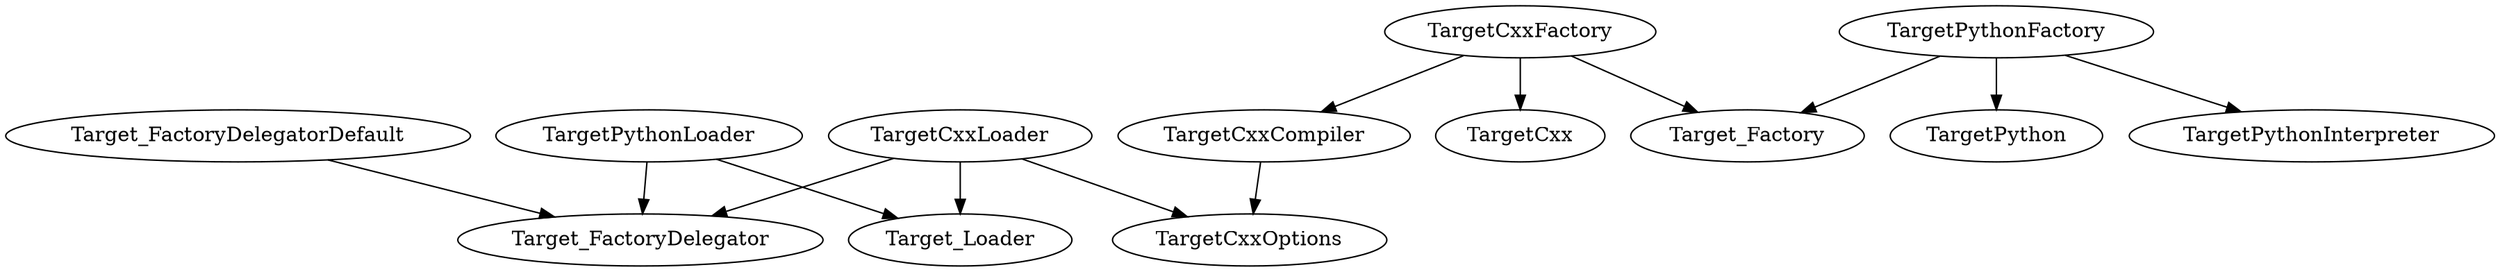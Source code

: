 digraph "G"
	{
	TargetPythonLoader -> Target_FactoryDelegator
	TargetPythonLoader -> Target_Loader
	TargetPythonFactory -> TargetPython
	TargetPythonFactory -> TargetPythonInterpreter
	TargetPythonFactory -> Target_Factory


	TargetCxxLoader -> Target_FactoryDelegator
	TargetCxxLoader -> Target_Loader
	TargetCxxLoader -> TargetCxxOptions
	TargetCxxFactory ->TargetCxx
	TargetCxxFactory -> TargetCxxCompiler
	TargetCxxFactory -> Target_Factory
	TargetCxxCompiler->TargetCxxOptions

	Target_FactoryDelegatorDefault->Target_FactoryDelegator
	}
